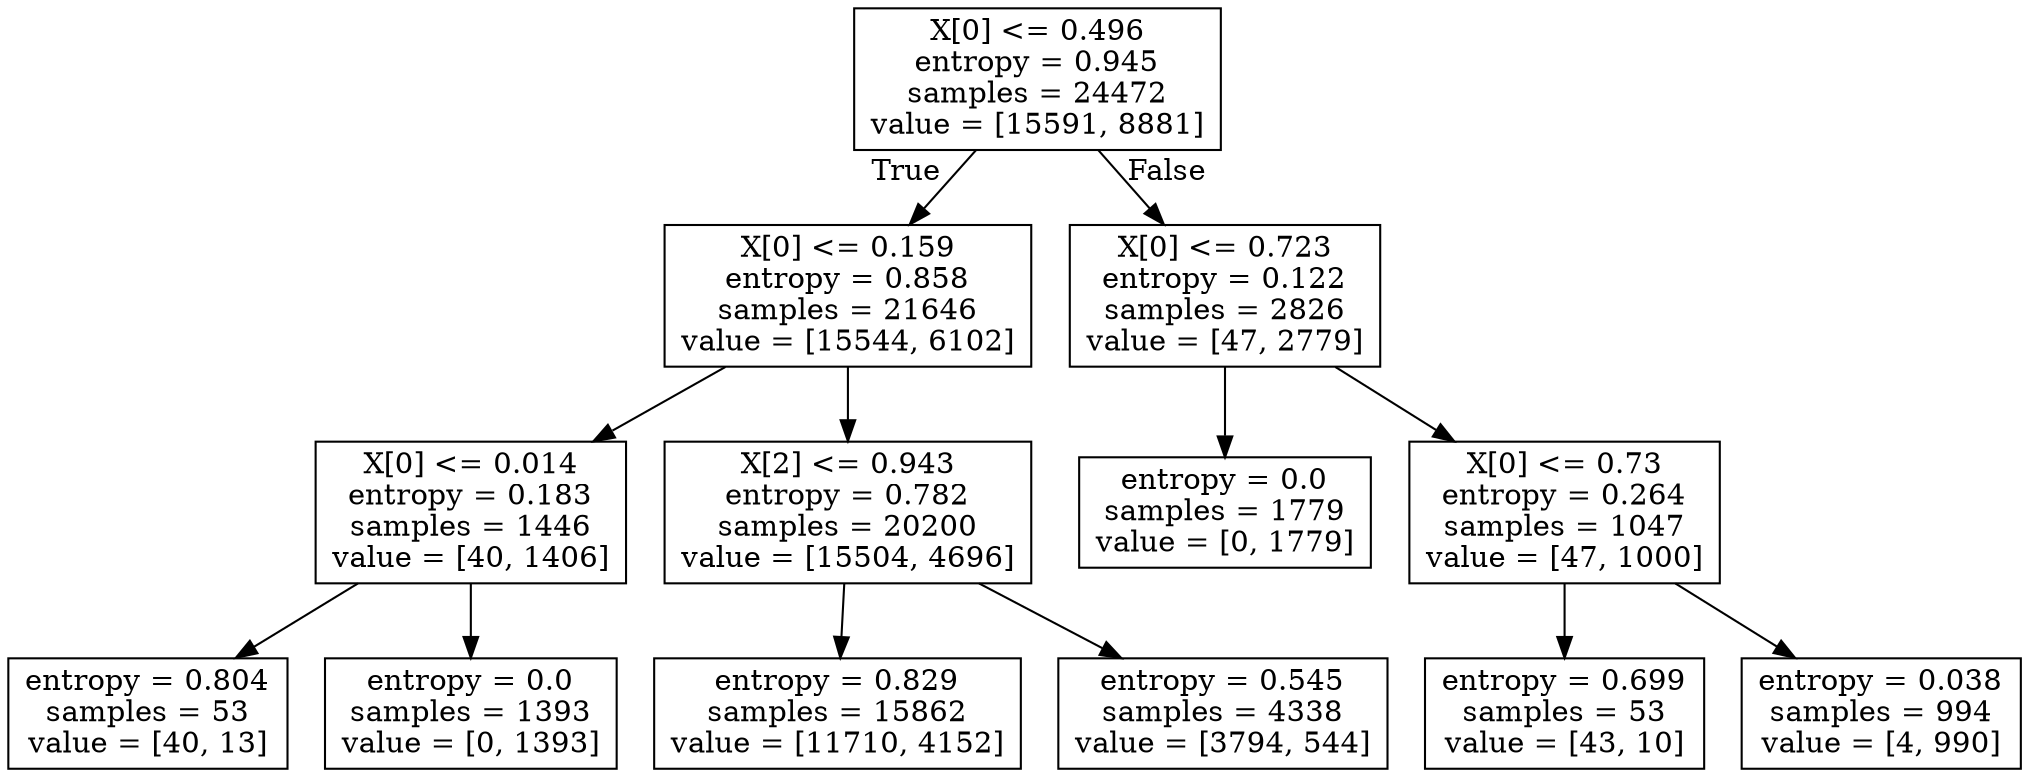 digraph Tree {
node [shape=box] ;
0 [label="X[0] <= 0.496\nentropy = 0.945\nsamples = 24472\nvalue = [15591, 8881]"] ;
1 [label="X[0] <= 0.159\nentropy = 0.858\nsamples = 21646\nvalue = [15544, 6102]"] ;
0 -> 1 [labeldistance=2.5, labelangle=45, headlabel="True"] ;
2 [label="X[0] <= 0.014\nentropy = 0.183\nsamples = 1446\nvalue = [40, 1406]"] ;
1 -> 2 ;
3 [label="entropy = 0.804\nsamples = 53\nvalue = [40, 13]"] ;
2 -> 3 ;
4 [label="entropy = 0.0\nsamples = 1393\nvalue = [0, 1393]"] ;
2 -> 4 ;
5 [label="X[2] <= 0.943\nentropy = 0.782\nsamples = 20200\nvalue = [15504, 4696]"] ;
1 -> 5 ;
6 [label="entropy = 0.829\nsamples = 15862\nvalue = [11710, 4152]"] ;
5 -> 6 ;
7 [label="entropy = 0.545\nsamples = 4338\nvalue = [3794, 544]"] ;
5 -> 7 ;
8 [label="X[0] <= 0.723\nentropy = 0.122\nsamples = 2826\nvalue = [47, 2779]"] ;
0 -> 8 [labeldistance=2.5, labelangle=-45, headlabel="False"] ;
9 [label="entropy = 0.0\nsamples = 1779\nvalue = [0, 1779]"] ;
8 -> 9 ;
10 [label="X[0] <= 0.73\nentropy = 0.264\nsamples = 1047\nvalue = [47, 1000]"] ;
8 -> 10 ;
11 [label="entropy = 0.699\nsamples = 53\nvalue = [43, 10]"] ;
10 -> 11 ;
12 [label="entropy = 0.038\nsamples = 994\nvalue = [4, 990]"] ;
10 -> 12 ;
}